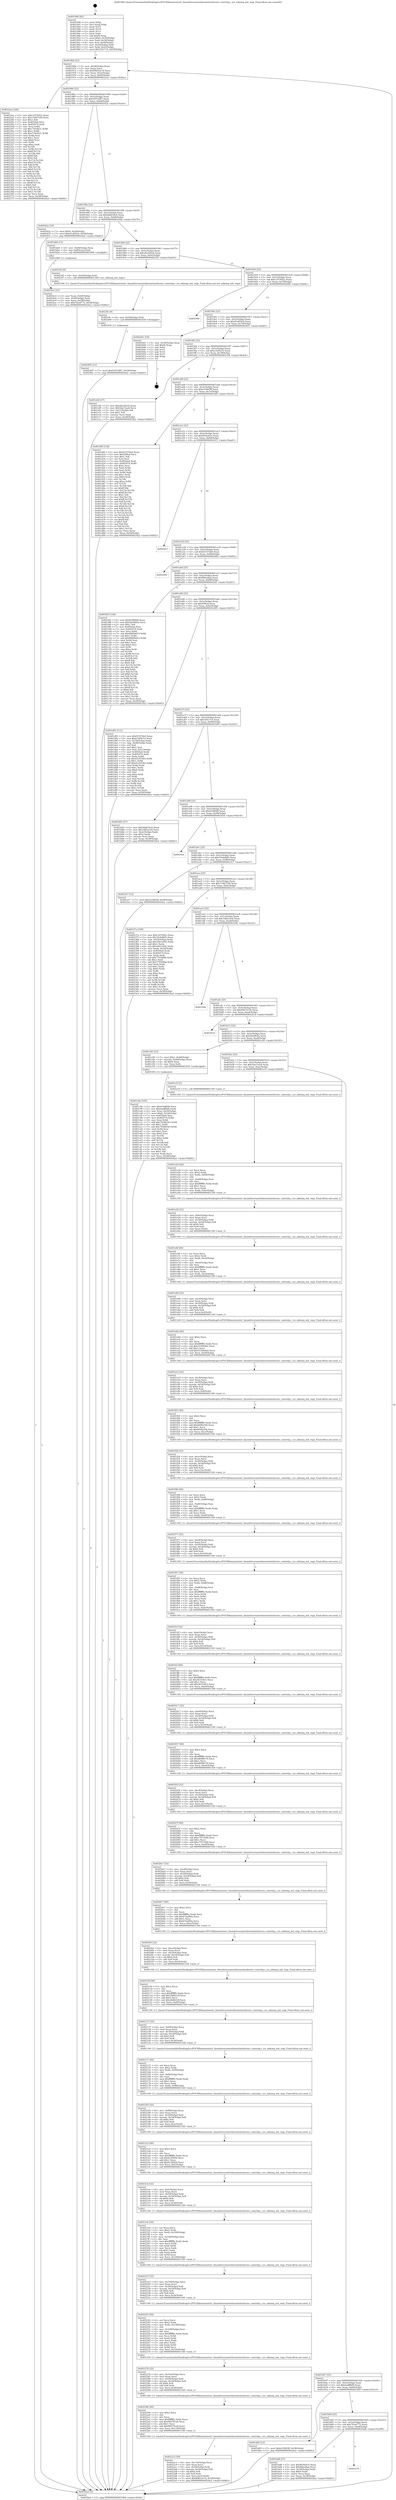 digraph "0x401940" {
  label = "0x401940 (/mnt/c/Users/mathe/Desktop/tcc/POCII/binaries/extr_linuxdriversnetethernetinteliceice_controlq.c_ice_adminq_init_regs_Final-ollvm.out::main(0))"
  labelloc = "t"
  node[shape=record]

  Entry [label="",width=0.3,height=0.3,shape=circle,fillcolor=black,style=filled]
  "0x40196d" [label="{
     0x40196d [23]\l
     | [instrs]\l
     &nbsp;&nbsp;0x40196d \<+3\>: mov -0x58(%rbp),%eax\l
     &nbsp;&nbsp;0x401970 \<+2\>: mov %eax,%ecx\l
     &nbsp;&nbsp;0x401972 \<+6\>: sub $0x80b52e7d,%ecx\l
     &nbsp;&nbsp;0x401978 \<+3\>: mov %eax,-0x5c(%rbp)\l
     &nbsp;&nbsp;0x40197b \<+3\>: mov %ecx,-0x60(%rbp)\l
     &nbsp;&nbsp;0x40197e \<+6\>: je 00000000004022ea \<main+0x9aa\>\l
  }"]
  "0x4022ea" [label="{
     0x4022ea [144]\l
     | [instrs]\l
     &nbsp;&nbsp;0x4022ea \<+5\>: mov $0xc247b92c,%eax\l
     &nbsp;&nbsp;0x4022ef \<+5\>: mov $0x118d7169,%ecx\l
     &nbsp;&nbsp;0x4022f4 \<+2\>: mov $0x1,%dl\l
     &nbsp;&nbsp;0x4022f6 \<+7\>: mov 0x4050a4,%esi\l
     &nbsp;&nbsp;0x4022fd \<+7\>: mov 0x405074,%edi\l
     &nbsp;&nbsp;0x402304 \<+3\>: mov %esi,%r8d\l
     &nbsp;&nbsp;0x402307 \<+7\>: sub $0x719cf421,%r8d\l
     &nbsp;&nbsp;0x40230e \<+4\>: sub $0x1,%r8d\l
     &nbsp;&nbsp;0x402312 \<+7\>: add $0x719cf421,%r8d\l
     &nbsp;&nbsp;0x402319 \<+4\>: imul %r8d,%esi\l
     &nbsp;&nbsp;0x40231d \<+3\>: and $0x1,%esi\l
     &nbsp;&nbsp;0x402320 \<+3\>: cmp $0x0,%esi\l
     &nbsp;&nbsp;0x402323 \<+4\>: sete %r9b\l
     &nbsp;&nbsp;0x402327 \<+3\>: cmp $0xa,%edi\l
     &nbsp;&nbsp;0x40232a \<+4\>: setl %r10b\l
     &nbsp;&nbsp;0x40232e \<+3\>: mov %r9b,%r11b\l
     &nbsp;&nbsp;0x402331 \<+4\>: xor $0xff,%r11b\l
     &nbsp;&nbsp;0x402335 \<+3\>: mov %r10b,%bl\l
     &nbsp;&nbsp;0x402338 \<+3\>: xor $0xff,%bl\l
     &nbsp;&nbsp;0x40233b \<+3\>: xor $0x0,%dl\l
     &nbsp;&nbsp;0x40233e \<+3\>: mov %r11b,%r14b\l
     &nbsp;&nbsp;0x402341 \<+4\>: and $0x0,%r14b\l
     &nbsp;&nbsp;0x402345 \<+3\>: and %dl,%r9b\l
     &nbsp;&nbsp;0x402348 \<+3\>: mov %bl,%r15b\l
     &nbsp;&nbsp;0x40234b \<+4\>: and $0x0,%r15b\l
     &nbsp;&nbsp;0x40234f \<+3\>: and %dl,%r10b\l
     &nbsp;&nbsp;0x402352 \<+3\>: or %r9b,%r14b\l
     &nbsp;&nbsp;0x402355 \<+3\>: or %r10b,%r15b\l
     &nbsp;&nbsp;0x402358 \<+3\>: xor %r15b,%r14b\l
     &nbsp;&nbsp;0x40235b \<+3\>: or %bl,%r11b\l
     &nbsp;&nbsp;0x40235e \<+4\>: xor $0xff,%r11b\l
     &nbsp;&nbsp;0x402362 \<+3\>: or $0x0,%dl\l
     &nbsp;&nbsp;0x402365 \<+3\>: and %dl,%r11b\l
     &nbsp;&nbsp;0x402368 \<+3\>: or %r11b,%r14b\l
     &nbsp;&nbsp;0x40236b \<+4\>: test $0x1,%r14b\l
     &nbsp;&nbsp;0x40236f \<+3\>: cmovne %ecx,%eax\l
     &nbsp;&nbsp;0x402372 \<+3\>: mov %eax,-0x58(%rbp)\l
     &nbsp;&nbsp;0x402375 \<+5\>: jmp 00000000004024a2 \<main+0xb62\>\l
  }"]
  "0x401984" [label="{
     0x401984 [22]\l
     | [instrs]\l
     &nbsp;&nbsp;0x401984 \<+5\>: jmp 0000000000401989 \<main+0x49\>\l
     &nbsp;&nbsp;0x401989 \<+3\>: mov -0x5c(%rbp),%eax\l
     &nbsp;&nbsp;0x40198c \<+5\>: sub $0x9187af87,%eax\l
     &nbsp;&nbsp;0x401991 \<+3\>: mov %eax,-0x64(%rbp)\l
     &nbsp;&nbsp;0x401994 \<+6\>: je 000000000040242e \<main+0xaee\>\l
  }"]
  Exit [label="",width=0.3,height=0.3,shape=circle,fillcolor=black,style=filled,peripheries=2]
  "0x40242e" [label="{
     0x40242e [19]\l
     | [instrs]\l
     &nbsp;&nbsp;0x40242e \<+7\>: movl $0x0,-0x30(%rbp)\l
     &nbsp;&nbsp;0x402435 \<+7\>: movl $0xd1a85fcb,-0x58(%rbp)\l
     &nbsp;&nbsp;0x40243c \<+5\>: jmp 00000000004024a2 \<main+0xb62\>\l
  }"]
  "0x40199a" [label="{
     0x40199a [22]\l
     | [instrs]\l
     &nbsp;&nbsp;0x40199a \<+5\>: jmp 000000000040199f \<main+0x5f\>\l
     &nbsp;&nbsp;0x40199f \<+3\>: mov -0x5c(%rbp),%eax\l
     &nbsp;&nbsp;0x4019a2 \<+5\>: sub $0x9dd034c6,%eax\l
     &nbsp;&nbsp;0x4019a7 \<+3\>: mov %eax,-0x68(%rbp)\l
     &nbsp;&nbsp;0x4019aa \<+6\>: je 0000000000401bb6 \<main+0x276\>\l
  }"]
  "0x402405" [label="{
     0x402405 [12]\l
     | [instrs]\l
     &nbsp;&nbsp;0x402405 \<+7\>: movl $0x9187af87,-0x58(%rbp)\l
     &nbsp;&nbsp;0x40240c \<+5\>: jmp 00000000004024a2 \<main+0xb62\>\l
  }"]
  "0x401bb6" [label="{
     0x401bb6 [13]\l
     | [instrs]\l
     &nbsp;&nbsp;0x401bb6 \<+4\>: mov -0x40(%rbp),%rax\l
     &nbsp;&nbsp;0x401bba \<+4\>: mov 0x8(%rax),%rdi\l
     &nbsp;&nbsp;0x401bbe \<+5\>: call 0000000000401060 \<atoi@plt\>\l
     | [calls]\l
     &nbsp;&nbsp;0x401060 \{1\} (unknown)\l
  }"]
  "0x4019b0" [label="{
     0x4019b0 [22]\l
     | [instrs]\l
     &nbsp;&nbsp;0x4019b0 \<+5\>: jmp 00000000004019b5 \<main+0x75\>\l
     &nbsp;&nbsp;0x4019b5 \<+3\>: mov -0x5c(%rbp),%eax\l
     &nbsp;&nbsp;0x4019b8 \<+5\>: sub $0xa8a3d5eb,%eax\l
     &nbsp;&nbsp;0x4019bd \<+3\>: mov %eax,-0x6c(%rbp)\l
     &nbsp;&nbsp;0x4019c0 \<+6\>: je 00000000004023f3 \<main+0xab3\>\l
  }"]
  "0x4023fc" [label="{
     0x4023fc [9]\l
     | [instrs]\l
     &nbsp;&nbsp;0x4023fc \<+4\>: mov -0x50(%rbp),%rdi\l
     &nbsp;&nbsp;0x402400 \<+5\>: call 0000000000401030 \<free@plt\>\l
     | [calls]\l
     &nbsp;&nbsp;0x401030 \{1\} (unknown)\l
  }"]
  "0x4023f3" [label="{
     0x4023f3 [9]\l
     | [instrs]\l
     &nbsp;&nbsp;0x4023f3 \<+4\>: mov -0x50(%rbp),%rdi\l
     &nbsp;&nbsp;0x4023f7 \<+5\>: call 0000000000401560 \<ice_adminq_init_regs\>\l
     | [calls]\l
     &nbsp;&nbsp;0x401560 \{1\} (/mnt/c/Users/mathe/Desktop/tcc/POCII/binaries/extr_linuxdriversnetethernetinteliceice_controlq.c_ice_adminq_init_regs_Final-ollvm.out::ice_adminq_init_regs)\l
  }"]
  "0x4019c6" [label="{
     0x4019c6 [22]\l
     | [instrs]\l
     &nbsp;&nbsp;0x4019c6 \<+5\>: jmp 00000000004019cb \<main+0x8b\>\l
     &nbsp;&nbsp;0x4019cb \<+3\>: mov -0x5c(%rbp),%eax\l
     &nbsp;&nbsp;0x4019ce \<+5\>: sub $0xc247b92c,%eax\l
     &nbsp;&nbsp;0x4019d3 \<+3\>: mov %eax,-0x70(%rbp)\l
     &nbsp;&nbsp;0x4019d6 \<+6\>: je 000000000040248e \<main+0xb4e\>\l
  }"]
  "0x4022c3" [label="{
     0x4022c3 [39]\l
     | [instrs]\l
     &nbsp;&nbsp;0x4022c3 \<+6\>: mov -0x110(%rbp),%ecx\l
     &nbsp;&nbsp;0x4022c9 \<+3\>: imul %eax,%ecx\l
     &nbsp;&nbsp;0x4022cc \<+4\>: mov -0x50(%rbp),%rdi\l
     &nbsp;&nbsp;0x4022d0 \<+4\>: movslq -0x54(%rbp),%r8\l
     &nbsp;&nbsp;0x4022d4 \<+4\>: shl $0x6,%r8\l
     &nbsp;&nbsp;0x4022d8 \<+3\>: add %r8,%rdi\l
     &nbsp;&nbsp;0x4022db \<+3\>: mov %ecx,0x3c(%rdi)\l
     &nbsp;&nbsp;0x4022de \<+7\>: movl $0x80b52e7d,-0x58(%rbp)\l
     &nbsp;&nbsp;0x4022e5 \<+5\>: jmp 00000000004024a2 \<main+0xb62\>\l
  }"]
  "0x40248e" [label="{
     0x40248e\l
  }", style=dashed]
  "0x4019dc" [label="{
     0x4019dc [22]\l
     | [instrs]\l
     &nbsp;&nbsp;0x4019dc \<+5\>: jmp 00000000004019e1 \<main+0xa1\>\l
     &nbsp;&nbsp;0x4019e1 \<+3\>: mov -0x5c(%rbp),%eax\l
     &nbsp;&nbsp;0x4019e4 \<+5\>: sub $0xd1a85fcb,%eax\l
     &nbsp;&nbsp;0x4019e9 \<+3\>: mov %eax,-0x74(%rbp)\l
     &nbsp;&nbsp;0x4019ec \<+6\>: je 0000000000402441 \<main+0xb01\>\l
  }"]
  "0x40229b" [label="{
     0x40229b [40]\l
     | [instrs]\l
     &nbsp;&nbsp;0x40229b \<+5\>: mov $0x2,%ecx\l
     &nbsp;&nbsp;0x4022a0 \<+1\>: cltd\l
     &nbsp;&nbsp;0x4022a1 \<+2\>: idiv %ecx\l
     &nbsp;&nbsp;0x4022a3 \<+6\>: imul $0xfffffffe,%edx,%ecx\l
     &nbsp;&nbsp;0x4022a9 \<+6\>: sub $0x984781ab,%ecx\l
     &nbsp;&nbsp;0x4022af \<+3\>: add $0x1,%ecx\l
     &nbsp;&nbsp;0x4022b2 \<+6\>: add $0x984781ab,%ecx\l
     &nbsp;&nbsp;0x4022b8 \<+6\>: mov %ecx,-0x110(%rbp)\l
     &nbsp;&nbsp;0x4022be \<+5\>: call 0000000000401160 \<next_i\>\l
     | [calls]\l
     &nbsp;&nbsp;0x401160 \{1\} (/mnt/c/Users/mathe/Desktop/tcc/POCII/binaries/extr_linuxdriversnetethernetinteliceice_controlq.c_ice_adminq_init_regs_Final-ollvm.out::next_i)\l
  }"]
  "0x402441" [label="{
     0x402441 [19]\l
     | [instrs]\l
     &nbsp;&nbsp;0x402441 \<+3\>: mov -0x30(%rbp),%eax\l
     &nbsp;&nbsp;0x402444 \<+7\>: add $0xf0,%rsp\l
     &nbsp;&nbsp;0x40244b \<+1\>: pop %rbx\l
     &nbsp;&nbsp;0x40244c \<+2\>: pop %r12\l
     &nbsp;&nbsp;0x40244e \<+2\>: pop %r14\l
     &nbsp;&nbsp;0x402450 \<+2\>: pop %r15\l
     &nbsp;&nbsp;0x402452 \<+1\>: pop %rbp\l
     &nbsp;&nbsp;0x402453 \<+1\>: ret\l
  }"]
  "0x4019f2" [label="{
     0x4019f2 [22]\l
     | [instrs]\l
     &nbsp;&nbsp;0x4019f2 \<+5\>: jmp 00000000004019f7 \<main+0xb7\>\l
     &nbsp;&nbsp;0x4019f7 \<+3\>: mov -0x5c(%rbp),%eax\l
     &nbsp;&nbsp;0x4019fa \<+5\>: sub $0xe1bf9c53,%eax\l
     &nbsp;&nbsp;0x4019ff \<+3\>: mov %eax,-0x78(%rbp)\l
     &nbsp;&nbsp;0x401a02 \<+6\>: je 0000000000401e04 \<main+0x4c4\>\l
  }"]
  "0x40227b" [label="{
     0x40227b [32]\l
     | [instrs]\l
     &nbsp;&nbsp;0x40227b \<+6\>: mov -0x10c(%rbp),%ecx\l
     &nbsp;&nbsp;0x402281 \<+3\>: imul %eax,%ecx\l
     &nbsp;&nbsp;0x402284 \<+4\>: mov -0x50(%rbp),%rdi\l
     &nbsp;&nbsp;0x402288 \<+4\>: movslq -0x54(%rbp),%r8\l
     &nbsp;&nbsp;0x40228c \<+4\>: shl $0x6,%r8\l
     &nbsp;&nbsp;0x402290 \<+3\>: add %r8,%rdi\l
     &nbsp;&nbsp;0x402293 \<+3\>: mov %ecx,0x38(%rdi)\l
     &nbsp;&nbsp;0x402296 \<+5\>: call 0000000000401160 \<next_i\>\l
     | [calls]\l
     &nbsp;&nbsp;0x401160 \{1\} (/mnt/c/Users/mathe/Desktop/tcc/POCII/binaries/extr_linuxdriversnetethernetinteliceice_controlq.c_ice_adminq_init_regs_Final-ollvm.out::next_i)\l
  }"]
  "0x401e04" [label="{
     0x401e04 [27]\l
     | [instrs]\l
     &nbsp;&nbsp;0x401e04 \<+5\>: mov $0xa8a3d5eb,%eax\l
     &nbsp;&nbsp;0x401e09 \<+5\>: mov $0x5da15aa4,%ecx\l
     &nbsp;&nbsp;0x401e0e \<+3\>: mov -0x21(%rbp),%dl\l
     &nbsp;&nbsp;0x401e11 \<+3\>: test $0x1,%dl\l
     &nbsp;&nbsp;0x401e14 \<+3\>: cmovne %ecx,%eax\l
     &nbsp;&nbsp;0x401e17 \<+3\>: mov %eax,-0x58(%rbp)\l
     &nbsp;&nbsp;0x401e1a \<+5\>: jmp 00000000004024a2 \<main+0xb62\>\l
  }"]
  "0x401a08" [label="{
     0x401a08 [22]\l
     | [instrs]\l
     &nbsp;&nbsp;0x401a08 \<+5\>: jmp 0000000000401a0d \<main+0xcd\>\l
     &nbsp;&nbsp;0x401a0d \<+3\>: mov -0x5c(%rbp),%eax\l
     &nbsp;&nbsp;0x401a10 \<+5\>: sub $0xe55803ff,%eax\l
     &nbsp;&nbsp;0x401a15 \<+3\>: mov %eax,-0x7c(%rbp)\l
     &nbsp;&nbsp;0x401a18 \<+6\>: je 0000000000401d0f \<main+0x3cf\>\l
  }"]
  "0x402243" [label="{
     0x402243 [56]\l
     | [instrs]\l
     &nbsp;&nbsp;0x402243 \<+2\>: xor %ecx,%ecx\l
     &nbsp;&nbsp;0x402245 \<+5\>: mov $0x2,%edx\l
     &nbsp;&nbsp;0x40224a \<+6\>: mov %edx,-0x108(%rbp)\l
     &nbsp;&nbsp;0x402250 \<+1\>: cltd\l
     &nbsp;&nbsp;0x402251 \<+6\>: mov -0x108(%rbp),%esi\l
     &nbsp;&nbsp;0x402257 \<+2\>: idiv %esi\l
     &nbsp;&nbsp;0x402259 \<+6\>: imul $0xfffffffe,%edx,%edx\l
     &nbsp;&nbsp;0x40225f \<+3\>: mov %ecx,%r9d\l
     &nbsp;&nbsp;0x402262 \<+3\>: sub %edx,%r9d\l
     &nbsp;&nbsp;0x402265 \<+2\>: mov %ecx,%edx\l
     &nbsp;&nbsp;0x402267 \<+3\>: sub $0x1,%edx\l
     &nbsp;&nbsp;0x40226a \<+3\>: add %edx,%r9d\l
     &nbsp;&nbsp;0x40226d \<+3\>: sub %r9d,%ecx\l
     &nbsp;&nbsp;0x402270 \<+6\>: mov %ecx,-0x10c(%rbp)\l
     &nbsp;&nbsp;0x402276 \<+5\>: call 0000000000401160 \<next_i\>\l
     | [calls]\l
     &nbsp;&nbsp;0x401160 \{1\} (/mnt/c/Users/mathe/Desktop/tcc/POCII/binaries/extr_linuxdriversnetethernetinteliceice_controlq.c_ice_adminq_init_regs_Final-ollvm.out::next_i)\l
  }"]
  "0x401d0f" [label="{
     0x401d0f [134]\l
     | [instrs]\l
     &nbsp;&nbsp;0x401d0f \<+5\>: mov $0xf2337de0,%eax\l
     &nbsp;&nbsp;0x401d14 \<+5\>: mov $0xf30fcd,%ecx\l
     &nbsp;&nbsp;0x401d19 \<+2\>: mov $0x1,%dl\l
     &nbsp;&nbsp;0x401d1b \<+2\>: xor %esi,%esi\l
     &nbsp;&nbsp;0x401d1d \<+7\>: mov 0x4050a4,%edi\l
     &nbsp;&nbsp;0x401d24 \<+8\>: mov 0x405074,%r8d\l
     &nbsp;&nbsp;0x401d2c \<+3\>: sub $0x1,%esi\l
     &nbsp;&nbsp;0x401d2f \<+3\>: mov %edi,%r9d\l
     &nbsp;&nbsp;0x401d32 \<+3\>: add %esi,%r9d\l
     &nbsp;&nbsp;0x401d35 \<+4\>: imul %r9d,%edi\l
     &nbsp;&nbsp;0x401d39 \<+3\>: and $0x1,%edi\l
     &nbsp;&nbsp;0x401d3c \<+3\>: cmp $0x0,%edi\l
     &nbsp;&nbsp;0x401d3f \<+4\>: sete %r10b\l
     &nbsp;&nbsp;0x401d43 \<+4\>: cmp $0xa,%r8d\l
     &nbsp;&nbsp;0x401d47 \<+4\>: setl %r11b\l
     &nbsp;&nbsp;0x401d4b \<+3\>: mov %r10b,%bl\l
     &nbsp;&nbsp;0x401d4e \<+3\>: xor $0xff,%bl\l
     &nbsp;&nbsp;0x401d51 \<+3\>: mov %r11b,%r14b\l
     &nbsp;&nbsp;0x401d54 \<+4\>: xor $0xff,%r14b\l
     &nbsp;&nbsp;0x401d58 \<+3\>: xor $0x1,%dl\l
     &nbsp;&nbsp;0x401d5b \<+3\>: mov %bl,%r15b\l
     &nbsp;&nbsp;0x401d5e \<+4\>: and $0xff,%r15b\l
     &nbsp;&nbsp;0x401d62 \<+3\>: and %dl,%r10b\l
     &nbsp;&nbsp;0x401d65 \<+3\>: mov %r14b,%r12b\l
     &nbsp;&nbsp;0x401d68 \<+4\>: and $0xff,%r12b\l
     &nbsp;&nbsp;0x401d6c \<+3\>: and %dl,%r11b\l
     &nbsp;&nbsp;0x401d6f \<+3\>: or %r10b,%r15b\l
     &nbsp;&nbsp;0x401d72 \<+3\>: or %r11b,%r12b\l
     &nbsp;&nbsp;0x401d75 \<+3\>: xor %r12b,%r15b\l
     &nbsp;&nbsp;0x401d78 \<+3\>: or %r14b,%bl\l
     &nbsp;&nbsp;0x401d7b \<+3\>: xor $0xff,%bl\l
     &nbsp;&nbsp;0x401d7e \<+3\>: or $0x1,%dl\l
     &nbsp;&nbsp;0x401d81 \<+2\>: and %dl,%bl\l
     &nbsp;&nbsp;0x401d83 \<+3\>: or %bl,%r15b\l
     &nbsp;&nbsp;0x401d86 \<+4\>: test $0x1,%r15b\l
     &nbsp;&nbsp;0x401d8a \<+3\>: cmovne %ecx,%eax\l
     &nbsp;&nbsp;0x401d8d \<+3\>: mov %eax,-0x58(%rbp)\l
     &nbsp;&nbsp;0x401d90 \<+5\>: jmp 00000000004024a2 \<main+0xb62\>\l
  }"]
  "0x401a1e" [label="{
     0x401a1e [22]\l
     | [instrs]\l
     &nbsp;&nbsp;0x401a1e \<+5\>: jmp 0000000000401a23 \<main+0xe3\>\l
     &nbsp;&nbsp;0x401a23 \<+3\>: mov -0x5c(%rbp),%eax\l
     &nbsp;&nbsp;0x401a26 \<+5\>: sub $0xf034a63c,%eax\l
     &nbsp;&nbsp;0x401a2b \<+3\>: mov %eax,-0x80(%rbp)\l
     &nbsp;&nbsp;0x401a2e \<+6\>: je 0000000000402411 \<main+0xad1\>\l
  }"]
  "0x402223" [label="{
     0x402223 [32]\l
     | [instrs]\l
     &nbsp;&nbsp;0x402223 \<+6\>: mov -0x104(%rbp),%ecx\l
     &nbsp;&nbsp;0x402229 \<+3\>: imul %eax,%ecx\l
     &nbsp;&nbsp;0x40222c \<+4\>: mov -0x50(%rbp),%rdi\l
     &nbsp;&nbsp;0x402230 \<+4\>: movslq -0x54(%rbp),%r8\l
     &nbsp;&nbsp;0x402234 \<+4\>: shl $0x6,%r8\l
     &nbsp;&nbsp;0x402238 \<+3\>: add %r8,%rdi\l
     &nbsp;&nbsp;0x40223b \<+3\>: mov %ecx,0x34(%rdi)\l
     &nbsp;&nbsp;0x40223e \<+5\>: call 0000000000401160 \<next_i\>\l
     | [calls]\l
     &nbsp;&nbsp;0x401160 \{1\} (/mnt/c/Users/mathe/Desktop/tcc/POCII/binaries/extr_linuxdriversnetethernetinteliceice_controlq.c_ice_adminq_init_regs_Final-ollvm.out::next_i)\l
  }"]
  "0x402411" [label="{
     0x402411\l
  }", style=dashed]
  "0x401a34" [label="{
     0x401a34 [25]\l
     | [instrs]\l
     &nbsp;&nbsp;0x401a34 \<+5\>: jmp 0000000000401a39 \<main+0xf9\>\l
     &nbsp;&nbsp;0x401a39 \<+3\>: mov -0x5c(%rbp),%eax\l
     &nbsp;&nbsp;0x401a3c \<+5\>: sub $0xf2337de0,%eax\l
     &nbsp;&nbsp;0x401a41 \<+6\>: mov %eax,-0x84(%rbp)\l
     &nbsp;&nbsp;0x401a47 \<+6\>: je 0000000000402482 \<main+0xb42\>\l
  }"]
  "0x4021eb" [label="{
     0x4021eb [56]\l
     | [instrs]\l
     &nbsp;&nbsp;0x4021eb \<+2\>: xor %ecx,%ecx\l
     &nbsp;&nbsp;0x4021ed \<+5\>: mov $0x2,%edx\l
     &nbsp;&nbsp;0x4021f2 \<+6\>: mov %edx,-0x100(%rbp)\l
     &nbsp;&nbsp;0x4021f8 \<+1\>: cltd\l
     &nbsp;&nbsp;0x4021f9 \<+6\>: mov -0x100(%rbp),%esi\l
     &nbsp;&nbsp;0x4021ff \<+2\>: idiv %esi\l
     &nbsp;&nbsp;0x402201 \<+6\>: imul $0xfffffffe,%edx,%edx\l
     &nbsp;&nbsp;0x402207 \<+3\>: mov %ecx,%r9d\l
     &nbsp;&nbsp;0x40220a \<+3\>: sub %edx,%r9d\l
     &nbsp;&nbsp;0x40220d \<+2\>: mov %ecx,%edx\l
     &nbsp;&nbsp;0x40220f \<+3\>: sub $0x1,%edx\l
     &nbsp;&nbsp;0x402212 \<+3\>: add %edx,%r9d\l
     &nbsp;&nbsp;0x402215 \<+3\>: sub %r9d,%ecx\l
     &nbsp;&nbsp;0x402218 \<+6\>: mov %ecx,-0x104(%rbp)\l
     &nbsp;&nbsp;0x40221e \<+5\>: call 0000000000401160 \<next_i\>\l
     | [calls]\l
     &nbsp;&nbsp;0x401160 \{1\} (/mnt/c/Users/mathe/Desktop/tcc/POCII/binaries/extr_linuxdriversnetethernetinteliceice_controlq.c_ice_adminq_init_regs_Final-ollvm.out::next_i)\l
  }"]
  "0x402482" [label="{
     0x402482\l
  }", style=dashed]
  "0x401a4d" [label="{
     0x401a4d [25]\l
     | [instrs]\l
     &nbsp;&nbsp;0x401a4d \<+5\>: jmp 0000000000401a52 \<main+0x112\>\l
     &nbsp;&nbsp;0x401a52 \<+3\>: mov -0x5c(%rbp),%eax\l
     &nbsp;&nbsp;0x401a55 \<+5\>: sub $0xf8dca8aa,%eax\l
     &nbsp;&nbsp;0x401a5a \<+6\>: mov %eax,-0x88(%rbp)\l
     &nbsp;&nbsp;0x401a60 \<+6\>: je 0000000000401bf3 \<main+0x2b3\>\l
  }"]
  "0x4021cb" [label="{
     0x4021cb [32]\l
     | [instrs]\l
     &nbsp;&nbsp;0x4021cb \<+6\>: mov -0xfc(%rbp),%ecx\l
     &nbsp;&nbsp;0x4021d1 \<+3\>: imul %eax,%ecx\l
     &nbsp;&nbsp;0x4021d4 \<+4\>: mov -0x50(%rbp),%rdi\l
     &nbsp;&nbsp;0x4021d8 \<+4\>: movslq -0x54(%rbp),%r8\l
     &nbsp;&nbsp;0x4021dc \<+4\>: shl $0x6,%r8\l
     &nbsp;&nbsp;0x4021e0 \<+3\>: add %r8,%rdi\l
     &nbsp;&nbsp;0x4021e3 \<+3\>: mov %ecx,0x30(%rdi)\l
     &nbsp;&nbsp;0x4021e6 \<+5\>: call 0000000000401160 \<next_i\>\l
     | [calls]\l
     &nbsp;&nbsp;0x401160 \{1\} (/mnt/c/Users/mathe/Desktop/tcc/POCII/binaries/extr_linuxdriversnetethernetinteliceice_controlq.c_ice_adminq_init_regs_Final-ollvm.out::next_i)\l
  }"]
  "0x401bf3" [label="{
     0x401bf3 [144]\l
     | [instrs]\l
     &nbsp;&nbsp;0x401bf3 \<+5\>: mov $0x61689d0,%eax\l
     &nbsp;&nbsp;0x401bf8 \<+5\>: mov $0x5be682fa,%ecx\l
     &nbsp;&nbsp;0x401bfd \<+2\>: mov $0x1,%dl\l
     &nbsp;&nbsp;0x401bff \<+7\>: mov 0x4050a4,%esi\l
     &nbsp;&nbsp;0x401c06 \<+7\>: mov 0x405074,%edi\l
     &nbsp;&nbsp;0x401c0d \<+3\>: mov %esi,%r8d\l
     &nbsp;&nbsp;0x401c10 \<+7\>: sub $0x6800b653,%r8d\l
     &nbsp;&nbsp;0x401c17 \<+4\>: sub $0x1,%r8d\l
     &nbsp;&nbsp;0x401c1b \<+7\>: add $0x6800b653,%r8d\l
     &nbsp;&nbsp;0x401c22 \<+4\>: imul %r8d,%esi\l
     &nbsp;&nbsp;0x401c26 \<+3\>: and $0x1,%esi\l
     &nbsp;&nbsp;0x401c29 \<+3\>: cmp $0x0,%esi\l
     &nbsp;&nbsp;0x401c2c \<+4\>: sete %r9b\l
     &nbsp;&nbsp;0x401c30 \<+3\>: cmp $0xa,%edi\l
     &nbsp;&nbsp;0x401c33 \<+4\>: setl %r10b\l
     &nbsp;&nbsp;0x401c37 \<+3\>: mov %r9b,%r11b\l
     &nbsp;&nbsp;0x401c3a \<+4\>: xor $0xff,%r11b\l
     &nbsp;&nbsp;0x401c3e \<+3\>: mov %r10b,%bl\l
     &nbsp;&nbsp;0x401c41 \<+3\>: xor $0xff,%bl\l
     &nbsp;&nbsp;0x401c44 \<+3\>: xor $0x0,%dl\l
     &nbsp;&nbsp;0x401c47 \<+3\>: mov %r11b,%r14b\l
     &nbsp;&nbsp;0x401c4a \<+4\>: and $0x0,%r14b\l
     &nbsp;&nbsp;0x401c4e \<+3\>: and %dl,%r9b\l
     &nbsp;&nbsp;0x401c51 \<+3\>: mov %bl,%r15b\l
     &nbsp;&nbsp;0x401c54 \<+4\>: and $0x0,%r15b\l
     &nbsp;&nbsp;0x401c58 \<+3\>: and %dl,%r10b\l
     &nbsp;&nbsp;0x401c5b \<+3\>: or %r9b,%r14b\l
     &nbsp;&nbsp;0x401c5e \<+3\>: or %r10b,%r15b\l
     &nbsp;&nbsp;0x401c61 \<+3\>: xor %r15b,%r14b\l
     &nbsp;&nbsp;0x401c64 \<+3\>: or %bl,%r11b\l
     &nbsp;&nbsp;0x401c67 \<+4\>: xor $0xff,%r11b\l
     &nbsp;&nbsp;0x401c6b \<+3\>: or $0x0,%dl\l
     &nbsp;&nbsp;0x401c6e \<+3\>: and %dl,%r11b\l
     &nbsp;&nbsp;0x401c71 \<+3\>: or %r11b,%r14b\l
     &nbsp;&nbsp;0x401c74 \<+4\>: test $0x1,%r14b\l
     &nbsp;&nbsp;0x401c78 \<+3\>: cmovne %ecx,%eax\l
     &nbsp;&nbsp;0x401c7b \<+3\>: mov %eax,-0x58(%rbp)\l
     &nbsp;&nbsp;0x401c7e \<+5\>: jmp 00000000004024a2 \<main+0xb62\>\l
  }"]
  "0x401a66" [label="{
     0x401a66 [25]\l
     | [instrs]\l
     &nbsp;&nbsp;0x401a66 \<+5\>: jmp 0000000000401a6b \<main+0x12b\>\l
     &nbsp;&nbsp;0x401a6b \<+3\>: mov -0x5c(%rbp),%eax\l
     &nbsp;&nbsp;0x401a6e \<+5\>: sub $0xf30fcd,%eax\l
     &nbsp;&nbsp;0x401a73 \<+6\>: mov %eax,-0x8c(%rbp)\l
     &nbsp;&nbsp;0x401a79 \<+6\>: je 0000000000401d95 \<main+0x455\>\l
  }"]
  "0x4021a3" [label="{
     0x4021a3 [40]\l
     | [instrs]\l
     &nbsp;&nbsp;0x4021a3 \<+5\>: mov $0x2,%ecx\l
     &nbsp;&nbsp;0x4021a8 \<+1\>: cltd\l
     &nbsp;&nbsp;0x4021a9 \<+2\>: idiv %ecx\l
     &nbsp;&nbsp;0x4021ab \<+6\>: imul $0xfffffffe,%edx,%ecx\l
     &nbsp;&nbsp;0x4021b1 \<+6\>: sub $0x6c3f4f2b,%ecx\l
     &nbsp;&nbsp;0x4021b7 \<+3\>: add $0x1,%ecx\l
     &nbsp;&nbsp;0x4021ba \<+6\>: add $0x6c3f4f2b,%ecx\l
     &nbsp;&nbsp;0x4021c0 \<+6\>: mov %ecx,-0xfc(%rbp)\l
     &nbsp;&nbsp;0x4021c6 \<+5\>: call 0000000000401160 \<next_i\>\l
     | [calls]\l
     &nbsp;&nbsp;0x401160 \{1\} (/mnt/c/Users/mathe/Desktop/tcc/POCII/binaries/extr_linuxdriversnetethernetinteliceice_controlq.c_ice_adminq_init_regs_Final-ollvm.out::next_i)\l
  }"]
  "0x401d95" [label="{
     0x401d95 [111]\l
     | [instrs]\l
     &nbsp;&nbsp;0x401d95 \<+5\>: mov $0xf2337de0,%eax\l
     &nbsp;&nbsp;0x401d9a \<+5\>: mov $0xe1bf9c53,%ecx\l
     &nbsp;&nbsp;0x401d9f \<+3\>: mov -0x54(%rbp),%edx\l
     &nbsp;&nbsp;0x401da2 \<+3\>: cmp -0x48(%rbp),%edx\l
     &nbsp;&nbsp;0x401da5 \<+4\>: setl %sil\l
     &nbsp;&nbsp;0x401da9 \<+4\>: and $0x1,%sil\l
     &nbsp;&nbsp;0x401dad \<+4\>: mov %sil,-0x21(%rbp)\l
     &nbsp;&nbsp;0x401db1 \<+7\>: mov 0x4050a4,%edx\l
     &nbsp;&nbsp;0x401db8 \<+7\>: mov 0x405074,%edi\l
     &nbsp;&nbsp;0x401dbf \<+3\>: mov %edx,%r8d\l
     &nbsp;&nbsp;0x401dc2 \<+7\>: sub $0x43c05583,%r8d\l
     &nbsp;&nbsp;0x401dc9 \<+4\>: sub $0x1,%r8d\l
     &nbsp;&nbsp;0x401dcd \<+7\>: add $0x43c05583,%r8d\l
     &nbsp;&nbsp;0x401dd4 \<+4\>: imul %r8d,%edx\l
     &nbsp;&nbsp;0x401dd8 \<+3\>: and $0x1,%edx\l
     &nbsp;&nbsp;0x401ddb \<+3\>: cmp $0x0,%edx\l
     &nbsp;&nbsp;0x401dde \<+4\>: sete %sil\l
     &nbsp;&nbsp;0x401de2 \<+3\>: cmp $0xa,%edi\l
     &nbsp;&nbsp;0x401de5 \<+4\>: setl %r9b\l
     &nbsp;&nbsp;0x401de9 \<+3\>: mov %sil,%r10b\l
     &nbsp;&nbsp;0x401dec \<+3\>: and %r9b,%r10b\l
     &nbsp;&nbsp;0x401def \<+3\>: xor %r9b,%sil\l
     &nbsp;&nbsp;0x401df2 \<+3\>: or %sil,%r10b\l
     &nbsp;&nbsp;0x401df5 \<+4\>: test $0x1,%r10b\l
     &nbsp;&nbsp;0x401df9 \<+3\>: cmovne %ecx,%eax\l
     &nbsp;&nbsp;0x401dfc \<+3\>: mov %eax,-0x58(%rbp)\l
     &nbsp;&nbsp;0x401dff \<+5\>: jmp 00000000004024a2 \<main+0xb62\>\l
  }"]
  "0x401a7f" [label="{
     0x401a7f [25]\l
     | [instrs]\l
     &nbsp;&nbsp;0x401a7f \<+5\>: jmp 0000000000401a84 \<main+0x144\>\l
     &nbsp;&nbsp;0x401a84 \<+3\>: mov -0x5c(%rbp),%eax\l
     &nbsp;&nbsp;0x401a87 \<+5\>: sub $0x105c7c5,%eax\l
     &nbsp;&nbsp;0x401a8c \<+6\>: mov %eax,-0x90(%rbp)\l
     &nbsp;&nbsp;0x401a92 \<+6\>: je 0000000000401b83 \<main+0x243\>\l
  }"]
  "0x402183" [label="{
     0x402183 [32]\l
     | [instrs]\l
     &nbsp;&nbsp;0x402183 \<+6\>: mov -0xf8(%rbp),%ecx\l
     &nbsp;&nbsp;0x402189 \<+3\>: imul %eax,%ecx\l
     &nbsp;&nbsp;0x40218c \<+4\>: mov -0x50(%rbp),%rdi\l
     &nbsp;&nbsp;0x402190 \<+4\>: movslq -0x54(%rbp),%r8\l
     &nbsp;&nbsp;0x402194 \<+4\>: shl $0x6,%r8\l
     &nbsp;&nbsp;0x402198 \<+3\>: add %r8,%rdi\l
     &nbsp;&nbsp;0x40219b \<+3\>: mov %ecx,0x2c(%rdi)\l
     &nbsp;&nbsp;0x40219e \<+5\>: call 0000000000401160 \<next_i\>\l
     | [calls]\l
     &nbsp;&nbsp;0x401160 \{1\} (/mnt/c/Users/mathe/Desktop/tcc/POCII/binaries/extr_linuxdriversnetethernetinteliceice_controlq.c_ice_adminq_init_regs_Final-ollvm.out::next_i)\l
  }"]
  "0x401b83" [label="{
     0x401b83 [27]\l
     | [instrs]\l
     &nbsp;&nbsp;0x401b83 \<+5\>: mov $0x9dd034c6,%eax\l
     &nbsp;&nbsp;0x401b88 \<+5\>: mov $0x1d83ce54,%ecx\l
     &nbsp;&nbsp;0x401b8d \<+3\>: mov -0x2c(%rbp),%edx\l
     &nbsp;&nbsp;0x401b90 \<+3\>: cmp $0x2,%edx\l
     &nbsp;&nbsp;0x401b93 \<+3\>: cmovne %ecx,%eax\l
     &nbsp;&nbsp;0x401b96 \<+3\>: mov %eax,-0x58(%rbp)\l
     &nbsp;&nbsp;0x401b99 \<+5\>: jmp 00000000004024a2 \<main+0xb62\>\l
  }"]
  "0x401a98" [label="{
     0x401a98 [25]\l
     | [instrs]\l
     &nbsp;&nbsp;0x401a98 \<+5\>: jmp 0000000000401a9d \<main+0x15d\>\l
     &nbsp;&nbsp;0x401a9d \<+3\>: mov -0x5c(%rbp),%eax\l
     &nbsp;&nbsp;0x401aa0 \<+5\>: sub $0x61689d0,%eax\l
     &nbsp;&nbsp;0x401aa5 \<+6\>: mov %eax,-0x94(%rbp)\l
     &nbsp;&nbsp;0x401aab \<+6\>: je 0000000000402454 \<main+0xb14\>\l
  }"]
  "0x4024a2" [label="{
     0x4024a2 [5]\l
     | [instrs]\l
     &nbsp;&nbsp;0x4024a2 \<+5\>: jmp 000000000040196d \<main+0x2d\>\l
  }"]
  "0x401940" [label="{
     0x401940 [45]\l
     | [instrs]\l
     &nbsp;&nbsp;0x401940 \<+1\>: push %rbp\l
     &nbsp;&nbsp;0x401941 \<+3\>: mov %rsp,%rbp\l
     &nbsp;&nbsp;0x401944 \<+2\>: push %r15\l
     &nbsp;&nbsp;0x401946 \<+2\>: push %r14\l
     &nbsp;&nbsp;0x401948 \<+2\>: push %r12\l
     &nbsp;&nbsp;0x40194a \<+1\>: push %rbx\l
     &nbsp;&nbsp;0x40194b \<+7\>: sub $0xf0,%rsp\l
     &nbsp;&nbsp;0x401952 \<+7\>: movl $0x0,-0x30(%rbp)\l
     &nbsp;&nbsp;0x401959 \<+3\>: mov %edi,-0x34(%rbp)\l
     &nbsp;&nbsp;0x40195c \<+4\>: mov %rsi,-0x40(%rbp)\l
     &nbsp;&nbsp;0x401960 \<+3\>: mov -0x34(%rbp),%edi\l
     &nbsp;&nbsp;0x401963 \<+3\>: mov %edi,-0x2c(%rbp)\l
     &nbsp;&nbsp;0x401966 \<+7\>: movl $0x105c7c5,-0x58(%rbp)\l
  }"]
  "0x401bc3" [label="{
     0x401bc3 [21]\l
     | [instrs]\l
     &nbsp;&nbsp;0x401bc3 \<+3\>: mov %eax,-0x44(%rbp)\l
     &nbsp;&nbsp;0x401bc6 \<+3\>: mov -0x44(%rbp),%eax\l
     &nbsp;&nbsp;0x401bc9 \<+3\>: mov %eax,-0x28(%rbp)\l
     &nbsp;&nbsp;0x401bcc \<+7\>: movl $0x7f2ed772,-0x58(%rbp)\l
     &nbsp;&nbsp;0x401bd3 \<+5\>: jmp 00000000004024a2 \<main+0xb62\>\l
  }"]
  "0x402157" [label="{
     0x402157 [44]\l
     | [instrs]\l
     &nbsp;&nbsp;0x402157 \<+2\>: xor %ecx,%ecx\l
     &nbsp;&nbsp;0x402159 \<+5\>: mov $0x2,%edx\l
     &nbsp;&nbsp;0x40215e \<+6\>: mov %edx,-0xf4(%rbp)\l
     &nbsp;&nbsp;0x402164 \<+1\>: cltd\l
     &nbsp;&nbsp;0x402165 \<+6\>: mov -0xf4(%rbp),%esi\l
     &nbsp;&nbsp;0x40216b \<+2\>: idiv %esi\l
     &nbsp;&nbsp;0x40216d \<+6\>: imul $0xfffffffe,%edx,%edx\l
     &nbsp;&nbsp;0x402173 \<+3\>: sub $0x1,%ecx\l
     &nbsp;&nbsp;0x402176 \<+2\>: sub %ecx,%edx\l
     &nbsp;&nbsp;0x402178 \<+6\>: mov %edx,-0xf8(%rbp)\l
     &nbsp;&nbsp;0x40217e \<+5\>: call 0000000000401160 \<next_i\>\l
     | [calls]\l
     &nbsp;&nbsp;0x401160 \{1\} (/mnt/c/Users/mathe/Desktop/tcc/POCII/binaries/extr_linuxdriversnetethernetinteliceice_controlq.c_ice_adminq_init_regs_Final-ollvm.out::next_i)\l
  }"]
  "0x402454" [label="{
     0x402454\l
  }", style=dashed]
  "0x401ab1" [label="{
     0x401ab1 [25]\l
     | [instrs]\l
     &nbsp;&nbsp;0x401ab1 \<+5\>: jmp 0000000000401ab6 \<main+0x176\>\l
     &nbsp;&nbsp;0x401ab6 \<+3\>: mov -0x5c(%rbp),%eax\l
     &nbsp;&nbsp;0x401ab9 \<+5\>: sub $0x10cbdb05,%eax\l
     &nbsp;&nbsp;0x401abe \<+6\>: mov %eax,-0x98(%rbp)\l
     &nbsp;&nbsp;0x401ac4 \<+6\>: je 00000000004023e7 \<main+0xaa7\>\l
  }"]
  "0x402137" [label="{
     0x402137 [32]\l
     | [instrs]\l
     &nbsp;&nbsp;0x402137 \<+6\>: mov -0xf0(%rbp),%ecx\l
     &nbsp;&nbsp;0x40213d \<+3\>: imul %eax,%ecx\l
     &nbsp;&nbsp;0x402140 \<+4\>: mov -0x50(%rbp),%rdi\l
     &nbsp;&nbsp;0x402144 \<+4\>: movslq -0x54(%rbp),%r8\l
     &nbsp;&nbsp;0x402148 \<+4\>: shl $0x6,%r8\l
     &nbsp;&nbsp;0x40214c \<+3\>: add %r8,%rdi\l
     &nbsp;&nbsp;0x40214f \<+3\>: mov %ecx,0x28(%rdi)\l
     &nbsp;&nbsp;0x402152 \<+5\>: call 0000000000401160 \<next_i\>\l
     | [calls]\l
     &nbsp;&nbsp;0x401160 \{1\} (/mnt/c/Users/mathe/Desktop/tcc/POCII/binaries/extr_linuxdriversnetethernetinteliceice_controlq.c_ice_adminq_init_regs_Final-ollvm.out::next_i)\l
  }"]
  "0x4023e7" [label="{
     0x4023e7 [12]\l
     | [instrs]\l
     &nbsp;&nbsp;0x4023e7 \<+7\>: movl $0xe55803ff,-0x58(%rbp)\l
     &nbsp;&nbsp;0x4023ee \<+5\>: jmp 00000000004024a2 \<main+0xb62\>\l
  }"]
  "0x401aca" [label="{
     0x401aca [25]\l
     | [instrs]\l
     &nbsp;&nbsp;0x401aca \<+5\>: jmp 0000000000401acf \<main+0x18f\>\l
     &nbsp;&nbsp;0x401acf \<+3\>: mov -0x5c(%rbp),%eax\l
     &nbsp;&nbsp;0x401ad2 \<+5\>: sub $0x118d7169,%eax\l
     &nbsp;&nbsp;0x401ad7 \<+6\>: mov %eax,-0x9c(%rbp)\l
     &nbsp;&nbsp;0x401add \<+6\>: je 000000000040237a \<main+0xa3a\>\l
  }"]
  "0x40210f" [label="{
     0x40210f [40]\l
     | [instrs]\l
     &nbsp;&nbsp;0x40210f \<+5\>: mov $0x2,%ecx\l
     &nbsp;&nbsp;0x402114 \<+1\>: cltd\l
     &nbsp;&nbsp;0x402115 \<+2\>: idiv %ecx\l
     &nbsp;&nbsp;0x402117 \<+6\>: imul $0xfffffffe,%edx,%ecx\l
     &nbsp;&nbsp;0x40211d \<+6\>: add $0x2bf6b14f,%ecx\l
     &nbsp;&nbsp;0x402123 \<+3\>: add $0x1,%ecx\l
     &nbsp;&nbsp;0x402126 \<+6\>: sub $0x2bf6b14f,%ecx\l
     &nbsp;&nbsp;0x40212c \<+6\>: mov %ecx,-0xf0(%rbp)\l
     &nbsp;&nbsp;0x402132 \<+5\>: call 0000000000401160 \<next_i\>\l
     | [calls]\l
     &nbsp;&nbsp;0x401160 \{1\} (/mnt/c/Users/mathe/Desktop/tcc/POCII/binaries/extr_linuxdriversnetethernetinteliceice_controlq.c_ice_adminq_init_regs_Final-ollvm.out::next_i)\l
  }"]
  "0x40237a" [label="{
     0x40237a [109]\l
     | [instrs]\l
     &nbsp;&nbsp;0x40237a \<+5\>: mov $0xc247b92c,%eax\l
     &nbsp;&nbsp;0x40237f \<+5\>: mov $0x10cbdb05,%ecx\l
     &nbsp;&nbsp;0x402384 \<+3\>: mov -0x54(%rbp),%edx\l
     &nbsp;&nbsp;0x402387 \<+6\>: add $0x54b1c692,%edx\l
     &nbsp;&nbsp;0x40238d \<+3\>: add $0x1,%edx\l
     &nbsp;&nbsp;0x402390 \<+6\>: sub $0x54b1c692,%edx\l
     &nbsp;&nbsp;0x402396 \<+3\>: mov %edx,-0x54(%rbp)\l
     &nbsp;&nbsp;0x402399 \<+7\>: mov 0x4050a4,%edx\l
     &nbsp;&nbsp;0x4023a0 \<+7\>: mov 0x405074,%esi\l
     &nbsp;&nbsp;0x4023a7 \<+2\>: mov %edx,%edi\l
     &nbsp;&nbsp;0x4023a9 \<+6\>: sub $0x77456fbb,%edi\l
     &nbsp;&nbsp;0x4023af \<+3\>: sub $0x1,%edi\l
     &nbsp;&nbsp;0x4023b2 \<+6\>: add $0x77456fbb,%edi\l
     &nbsp;&nbsp;0x4023b8 \<+3\>: imul %edi,%edx\l
     &nbsp;&nbsp;0x4023bb \<+3\>: and $0x1,%edx\l
     &nbsp;&nbsp;0x4023be \<+3\>: cmp $0x0,%edx\l
     &nbsp;&nbsp;0x4023c1 \<+4\>: sete %r8b\l
     &nbsp;&nbsp;0x4023c5 \<+3\>: cmp $0xa,%esi\l
     &nbsp;&nbsp;0x4023c8 \<+4\>: setl %r9b\l
     &nbsp;&nbsp;0x4023cc \<+3\>: mov %r8b,%r10b\l
     &nbsp;&nbsp;0x4023cf \<+3\>: and %r9b,%r10b\l
     &nbsp;&nbsp;0x4023d2 \<+3\>: xor %r9b,%r8b\l
     &nbsp;&nbsp;0x4023d5 \<+3\>: or %r8b,%r10b\l
     &nbsp;&nbsp;0x4023d8 \<+4\>: test $0x1,%r10b\l
     &nbsp;&nbsp;0x4023dc \<+3\>: cmovne %ecx,%eax\l
     &nbsp;&nbsp;0x4023df \<+3\>: mov %eax,-0x58(%rbp)\l
     &nbsp;&nbsp;0x4023e2 \<+5\>: jmp 00000000004024a2 \<main+0xb62\>\l
  }"]
  "0x401ae3" [label="{
     0x401ae3 [25]\l
     | [instrs]\l
     &nbsp;&nbsp;0x401ae3 \<+5\>: jmp 0000000000401ae8 \<main+0x1a8\>\l
     &nbsp;&nbsp;0x401ae8 \<+3\>: mov -0x5c(%rbp),%eax\l
     &nbsp;&nbsp;0x401aeb \<+5\>: sub $0x1d83ce54,%eax\l
     &nbsp;&nbsp;0x401af0 \<+6\>: mov %eax,-0xa0(%rbp)\l
     &nbsp;&nbsp;0x401af6 \<+6\>: je 0000000000401b9e \<main+0x25e\>\l
  }"]
  "0x4020ef" [label="{
     0x4020ef [32]\l
     | [instrs]\l
     &nbsp;&nbsp;0x4020ef \<+6\>: mov -0xec(%rbp),%ecx\l
     &nbsp;&nbsp;0x4020f5 \<+3\>: imul %eax,%ecx\l
     &nbsp;&nbsp;0x4020f8 \<+4\>: mov -0x50(%rbp),%rdi\l
     &nbsp;&nbsp;0x4020fc \<+4\>: movslq -0x54(%rbp),%r8\l
     &nbsp;&nbsp;0x402100 \<+4\>: shl $0x6,%r8\l
     &nbsp;&nbsp;0x402104 \<+3\>: add %r8,%rdi\l
     &nbsp;&nbsp;0x402107 \<+3\>: mov %ecx,0x24(%rdi)\l
     &nbsp;&nbsp;0x40210a \<+5\>: call 0000000000401160 \<next_i\>\l
     | [calls]\l
     &nbsp;&nbsp;0x401160 \{1\} (/mnt/c/Users/mathe/Desktop/tcc/POCII/binaries/extr_linuxdriversnetethernetinteliceice_controlq.c_ice_adminq_init_regs_Final-ollvm.out::next_i)\l
  }"]
  "0x401b9e" [label="{
     0x401b9e\l
  }", style=dashed]
  "0x401afc" [label="{
     0x401afc [25]\l
     | [instrs]\l
     &nbsp;&nbsp;0x401afc \<+5\>: jmp 0000000000401b01 \<main+0x1c1\>\l
     &nbsp;&nbsp;0x401b01 \<+3\>: mov -0x5c(%rbp),%eax\l
     &nbsp;&nbsp;0x401b04 \<+5\>: sub $0x44675c34,%eax\l
     &nbsp;&nbsp;0x401b09 \<+6\>: mov %eax,-0xa4(%rbp)\l
     &nbsp;&nbsp;0x401b0f \<+6\>: je 000000000040241d \<main+0xadd\>\l
  }"]
  "0x4020c7" [label="{
     0x4020c7 [40]\l
     | [instrs]\l
     &nbsp;&nbsp;0x4020c7 \<+5\>: mov $0x2,%ecx\l
     &nbsp;&nbsp;0x4020cc \<+1\>: cltd\l
     &nbsp;&nbsp;0x4020cd \<+2\>: idiv %ecx\l
     &nbsp;&nbsp;0x4020cf \<+6\>: imul $0xfffffffe,%edx,%ecx\l
     &nbsp;&nbsp;0x4020d5 \<+6\>: add $0x67da8f4a,%ecx\l
     &nbsp;&nbsp;0x4020db \<+3\>: add $0x1,%ecx\l
     &nbsp;&nbsp;0x4020de \<+6\>: sub $0x67da8f4a,%ecx\l
     &nbsp;&nbsp;0x4020e4 \<+6\>: mov %ecx,-0xec(%rbp)\l
     &nbsp;&nbsp;0x4020ea \<+5\>: call 0000000000401160 \<next_i\>\l
     | [calls]\l
     &nbsp;&nbsp;0x401160 \{1\} (/mnt/c/Users/mathe/Desktop/tcc/POCII/binaries/extr_linuxdriversnetethernetinteliceice_controlq.c_ice_adminq_init_regs_Final-ollvm.out::next_i)\l
  }"]
  "0x40241d" [label="{
     0x40241d\l
  }", style=dashed]
  "0x401b15" [label="{
     0x401b15 [25]\l
     | [instrs]\l
     &nbsp;&nbsp;0x401b15 \<+5\>: jmp 0000000000401b1a \<main+0x1da\>\l
     &nbsp;&nbsp;0x401b1a \<+3\>: mov -0x5c(%rbp),%eax\l
     &nbsp;&nbsp;0x401b1d \<+5\>: sub $0x5be682fa,%eax\l
     &nbsp;&nbsp;0x401b22 \<+6\>: mov %eax,-0xa8(%rbp)\l
     &nbsp;&nbsp;0x401b28 \<+6\>: je 0000000000401c83 \<main+0x343\>\l
  }"]
  "0x4020a7" [label="{
     0x4020a7 [32]\l
     | [instrs]\l
     &nbsp;&nbsp;0x4020a7 \<+6\>: mov -0xe8(%rbp),%ecx\l
     &nbsp;&nbsp;0x4020ad \<+3\>: imul %eax,%ecx\l
     &nbsp;&nbsp;0x4020b0 \<+4\>: mov -0x50(%rbp),%rdi\l
     &nbsp;&nbsp;0x4020b4 \<+4\>: movslq -0x54(%rbp),%r8\l
     &nbsp;&nbsp;0x4020b8 \<+4\>: shl $0x6,%r8\l
     &nbsp;&nbsp;0x4020bc \<+3\>: add %r8,%rdi\l
     &nbsp;&nbsp;0x4020bf \<+3\>: mov %ecx,0x20(%rdi)\l
     &nbsp;&nbsp;0x4020c2 \<+5\>: call 0000000000401160 \<next_i\>\l
     | [calls]\l
     &nbsp;&nbsp;0x401160 \{1\} (/mnt/c/Users/mathe/Desktop/tcc/POCII/binaries/extr_linuxdriversnetethernetinteliceice_controlq.c_ice_adminq_init_regs_Final-ollvm.out::next_i)\l
  }"]
  "0x401c83" [label="{
     0x401c83 [23]\l
     | [instrs]\l
     &nbsp;&nbsp;0x401c83 \<+7\>: movl $0x1,-0x48(%rbp)\l
     &nbsp;&nbsp;0x401c8a \<+4\>: movslq -0x48(%rbp),%rax\l
     &nbsp;&nbsp;0x401c8e \<+4\>: shl $0x6,%rax\l
     &nbsp;&nbsp;0x401c92 \<+3\>: mov %rax,%rdi\l
     &nbsp;&nbsp;0x401c95 \<+5\>: call 0000000000401050 \<malloc@plt\>\l
     | [calls]\l
     &nbsp;&nbsp;0x401050 \{1\} (unknown)\l
  }"]
  "0x401b2e" [label="{
     0x401b2e [25]\l
     | [instrs]\l
     &nbsp;&nbsp;0x401b2e \<+5\>: jmp 0000000000401b33 \<main+0x1f3\>\l
     &nbsp;&nbsp;0x401b33 \<+3\>: mov -0x5c(%rbp),%eax\l
     &nbsp;&nbsp;0x401b36 \<+5\>: sub $0x5da15aa4,%eax\l
     &nbsp;&nbsp;0x401b3b \<+6\>: mov %eax,-0xac(%rbp)\l
     &nbsp;&nbsp;0x401b41 \<+6\>: je 0000000000401e1f \<main+0x4df\>\l
  }"]
  "0x40207f" [label="{
     0x40207f [40]\l
     | [instrs]\l
     &nbsp;&nbsp;0x40207f \<+5\>: mov $0x2,%ecx\l
     &nbsp;&nbsp;0x402084 \<+1\>: cltd\l
     &nbsp;&nbsp;0x402085 \<+2\>: idiv %ecx\l
     &nbsp;&nbsp;0x402087 \<+6\>: imul $0xfffffffe,%edx,%ecx\l
     &nbsp;&nbsp;0x40208d \<+6\>: sub $0xc797c448,%ecx\l
     &nbsp;&nbsp;0x402093 \<+3\>: add $0x1,%ecx\l
     &nbsp;&nbsp;0x402096 \<+6\>: add $0xc797c448,%ecx\l
     &nbsp;&nbsp;0x40209c \<+6\>: mov %ecx,-0xe8(%rbp)\l
     &nbsp;&nbsp;0x4020a2 \<+5\>: call 0000000000401160 \<next_i\>\l
     | [calls]\l
     &nbsp;&nbsp;0x401160 \{1\} (/mnt/c/Users/mathe/Desktop/tcc/POCII/binaries/extr_linuxdriversnetethernetinteliceice_controlq.c_ice_adminq_init_regs_Final-ollvm.out::next_i)\l
  }"]
  "0x401e1f" [label="{
     0x401e1f [5]\l
     | [instrs]\l
     &nbsp;&nbsp;0x401e1f \<+5\>: call 0000000000401160 \<next_i\>\l
     | [calls]\l
     &nbsp;&nbsp;0x401160 \{1\} (/mnt/c/Users/mathe/Desktop/tcc/POCII/binaries/extr_linuxdriversnetethernetinteliceice_controlq.c_ice_adminq_init_regs_Final-ollvm.out::next_i)\l
  }"]
  "0x401b47" [label="{
     0x401b47 [25]\l
     | [instrs]\l
     &nbsp;&nbsp;0x401b47 \<+5\>: jmp 0000000000401b4c \<main+0x20c\>\l
     &nbsp;&nbsp;0x401b4c \<+3\>: mov -0x5c(%rbp),%eax\l
     &nbsp;&nbsp;0x401b4f \<+5\>: sub $0x6adff8d9,%eax\l
     &nbsp;&nbsp;0x401b54 \<+6\>: mov %eax,-0xb0(%rbp)\l
     &nbsp;&nbsp;0x401b5a \<+6\>: je 0000000000401d03 \<main+0x3c3\>\l
  }"]
  "0x40205f" [label="{
     0x40205f [32]\l
     | [instrs]\l
     &nbsp;&nbsp;0x40205f \<+6\>: mov -0xe4(%rbp),%ecx\l
     &nbsp;&nbsp;0x402065 \<+3\>: imul %eax,%ecx\l
     &nbsp;&nbsp;0x402068 \<+4\>: mov -0x50(%rbp),%rdi\l
     &nbsp;&nbsp;0x40206c \<+4\>: movslq -0x54(%rbp),%r8\l
     &nbsp;&nbsp;0x402070 \<+4\>: shl $0x6,%r8\l
     &nbsp;&nbsp;0x402074 \<+3\>: add %r8,%rdi\l
     &nbsp;&nbsp;0x402077 \<+3\>: mov %ecx,0x1c(%rdi)\l
     &nbsp;&nbsp;0x40207a \<+5\>: call 0000000000401160 \<next_i\>\l
     | [calls]\l
     &nbsp;&nbsp;0x401160 \{1\} (/mnt/c/Users/mathe/Desktop/tcc/POCII/binaries/extr_linuxdriversnetethernetinteliceice_controlq.c_ice_adminq_init_regs_Final-ollvm.out::next_i)\l
  }"]
  "0x401d03" [label="{
     0x401d03 [12]\l
     | [instrs]\l
     &nbsp;&nbsp;0x401d03 \<+7\>: movl $0xe55803ff,-0x58(%rbp)\l
     &nbsp;&nbsp;0x401d0a \<+5\>: jmp 00000000004024a2 \<main+0xb62\>\l
  }"]
  "0x401b60" [label="{
     0x401b60 [25]\l
     | [instrs]\l
     &nbsp;&nbsp;0x401b60 \<+5\>: jmp 0000000000401b65 \<main+0x225\>\l
     &nbsp;&nbsp;0x401b65 \<+3\>: mov -0x5c(%rbp),%eax\l
     &nbsp;&nbsp;0x401b68 \<+5\>: sub $0x7f2ed772,%eax\l
     &nbsp;&nbsp;0x401b6d \<+6\>: mov %eax,-0xb4(%rbp)\l
     &nbsp;&nbsp;0x401b73 \<+6\>: je 0000000000401bd8 \<main+0x298\>\l
  }"]
  "0x402037" [label="{
     0x402037 [40]\l
     | [instrs]\l
     &nbsp;&nbsp;0x402037 \<+5\>: mov $0x2,%ecx\l
     &nbsp;&nbsp;0x40203c \<+1\>: cltd\l
     &nbsp;&nbsp;0x40203d \<+2\>: idiv %ecx\l
     &nbsp;&nbsp;0x40203f \<+6\>: imul $0xfffffffe,%edx,%ecx\l
     &nbsp;&nbsp;0x402045 \<+6\>: sub $0xd60f8e76,%ecx\l
     &nbsp;&nbsp;0x40204b \<+3\>: add $0x1,%ecx\l
     &nbsp;&nbsp;0x40204e \<+6\>: add $0xd60f8e76,%ecx\l
     &nbsp;&nbsp;0x402054 \<+6\>: mov %ecx,-0xe4(%rbp)\l
     &nbsp;&nbsp;0x40205a \<+5\>: call 0000000000401160 \<next_i\>\l
     | [calls]\l
     &nbsp;&nbsp;0x401160 \{1\} (/mnt/c/Users/mathe/Desktop/tcc/POCII/binaries/extr_linuxdriversnetethernetinteliceice_controlq.c_ice_adminq_init_regs_Final-ollvm.out::next_i)\l
  }"]
  "0x401bd8" [label="{
     0x401bd8 [27]\l
     | [instrs]\l
     &nbsp;&nbsp;0x401bd8 \<+5\>: mov $0xf034a63c,%eax\l
     &nbsp;&nbsp;0x401bdd \<+5\>: mov $0xf8dca8aa,%ecx\l
     &nbsp;&nbsp;0x401be2 \<+3\>: mov -0x28(%rbp),%edx\l
     &nbsp;&nbsp;0x401be5 \<+3\>: cmp $0x0,%edx\l
     &nbsp;&nbsp;0x401be8 \<+3\>: cmove %ecx,%eax\l
     &nbsp;&nbsp;0x401beb \<+3\>: mov %eax,-0x58(%rbp)\l
     &nbsp;&nbsp;0x401bee \<+5\>: jmp 00000000004024a2 \<main+0xb62\>\l
  }"]
  "0x401b79" [label="{
     0x401b79\l
  }", style=dashed]
  "0x401c9a" [label="{
     0x401c9a [105]\l
     | [instrs]\l
     &nbsp;&nbsp;0x401c9a \<+5\>: mov $0x61689d0,%ecx\l
     &nbsp;&nbsp;0x401c9f \<+5\>: mov $0x6adff8d9,%edx\l
     &nbsp;&nbsp;0x401ca4 \<+4\>: mov %rax,-0x50(%rbp)\l
     &nbsp;&nbsp;0x401ca8 \<+7\>: movl $0x0,-0x54(%rbp)\l
     &nbsp;&nbsp;0x401caf \<+7\>: mov 0x4050a4,%esi\l
     &nbsp;&nbsp;0x401cb6 \<+8\>: mov 0x405074,%r8d\l
     &nbsp;&nbsp;0x401cbe \<+3\>: mov %esi,%r9d\l
     &nbsp;&nbsp;0x401cc1 \<+7\>: add $0x7458b543,%r9d\l
     &nbsp;&nbsp;0x401cc8 \<+4\>: sub $0x1,%r9d\l
     &nbsp;&nbsp;0x401ccc \<+7\>: sub $0x7458b543,%r9d\l
     &nbsp;&nbsp;0x401cd3 \<+4\>: imul %r9d,%esi\l
     &nbsp;&nbsp;0x401cd7 \<+3\>: and $0x1,%esi\l
     &nbsp;&nbsp;0x401cda \<+3\>: cmp $0x0,%esi\l
     &nbsp;&nbsp;0x401cdd \<+4\>: sete %r10b\l
     &nbsp;&nbsp;0x401ce1 \<+4\>: cmp $0xa,%r8d\l
     &nbsp;&nbsp;0x401ce5 \<+4\>: setl %r11b\l
     &nbsp;&nbsp;0x401ce9 \<+3\>: mov %r10b,%bl\l
     &nbsp;&nbsp;0x401cec \<+3\>: and %r11b,%bl\l
     &nbsp;&nbsp;0x401cef \<+3\>: xor %r11b,%r10b\l
     &nbsp;&nbsp;0x401cf2 \<+3\>: or %r10b,%bl\l
     &nbsp;&nbsp;0x401cf5 \<+3\>: test $0x1,%bl\l
     &nbsp;&nbsp;0x401cf8 \<+3\>: cmovne %edx,%ecx\l
     &nbsp;&nbsp;0x401cfb \<+3\>: mov %ecx,-0x58(%rbp)\l
     &nbsp;&nbsp;0x401cfe \<+5\>: jmp 00000000004024a2 \<main+0xb62\>\l
  }"]
  "0x401e24" [label="{
     0x401e24 [44]\l
     | [instrs]\l
     &nbsp;&nbsp;0x401e24 \<+2\>: xor %ecx,%ecx\l
     &nbsp;&nbsp;0x401e26 \<+5\>: mov $0x2,%edx\l
     &nbsp;&nbsp;0x401e2b \<+6\>: mov %edx,-0xb8(%rbp)\l
     &nbsp;&nbsp;0x401e31 \<+1\>: cltd\l
     &nbsp;&nbsp;0x401e32 \<+6\>: mov -0xb8(%rbp),%esi\l
     &nbsp;&nbsp;0x401e38 \<+2\>: idiv %esi\l
     &nbsp;&nbsp;0x401e3a \<+6\>: imul $0xfffffffe,%edx,%edx\l
     &nbsp;&nbsp;0x401e40 \<+3\>: sub $0x1,%ecx\l
     &nbsp;&nbsp;0x401e43 \<+2\>: sub %ecx,%edx\l
     &nbsp;&nbsp;0x401e45 \<+6\>: mov %edx,-0xbc(%rbp)\l
     &nbsp;&nbsp;0x401e4b \<+5\>: call 0000000000401160 \<next_i\>\l
     | [calls]\l
     &nbsp;&nbsp;0x401160 \{1\} (/mnt/c/Users/mathe/Desktop/tcc/POCII/binaries/extr_linuxdriversnetethernetinteliceice_controlq.c_ice_adminq_init_regs_Final-ollvm.out::next_i)\l
  }"]
  "0x401e50" [label="{
     0x401e50 [31]\l
     | [instrs]\l
     &nbsp;&nbsp;0x401e50 \<+6\>: mov -0xbc(%rbp),%ecx\l
     &nbsp;&nbsp;0x401e56 \<+3\>: imul %eax,%ecx\l
     &nbsp;&nbsp;0x401e59 \<+4\>: mov -0x50(%rbp),%rdi\l
     &nbsp;&nbsp;0x401e5d \<+4\>: movslq -0x54(%rbp),%r8\l
     &nbsp;&nbsp;0x401e61 \<+4\>: shl $0x6,%r8\l
     &nbsp;&nbsp;0x401e65 \<+3\>: add %r8,%rdi\l
     &nbsp;&nbsp;0x401e68 \<+2\>: mov %ecx,(%rdi)\l
     &nbsp;&nbsp;0x401e6a \<+5\>: call 0000000000401160 \<next_i\>\l
     | [calls]\l
     &nbsp;&nbsp;0x401160 \{1\} (/mnt/c/Users/mathe/Desktop/tcc/POCII/binaries/extr_linuxdriversnetethernetinteliceice_controlq.c_ice_adminq_init_regs_Final-ollvm.out::next_i)\l
  }"]
  "0x401e6f" [label="{
     0x401e6f [44]\l
     | [instrs]\l
     &nbsp;&nbsp;0x401e6f \<+2\>: xor %ecx,%ecx\l
     &nbsp;&nbsp;0x401e71 \<+5\>: mov $0x2,%edx\l
     &nbsp;&nbsp;0x401e76 \<+6\>: mov %edx,-0xc0(%rbp)\l
     &nbsp;&nbsp;0x401e7c \<+1\>: cltd\l
     &nbsp;&nbsp;0x401e7d \<+6\>: mov -0xc0(%rbp),%esi\l
     &nbsp;&nbsp;0x401e83 \<+2\>: idiv %esi\l
     &nbsp;&nbsp;0x401e85 \<+6\>: imul $0xfffffffe,%edx,%edx\l
     &nbsp;&nbsp;0x401e8b \<+3\>: sub $0x1,%ecx\l
     &nbsp;&nbsp;0x401e8e \<+2\>: sub %ecx,%edx\l
     &nbsp;&nbsp;0x401e90 \<+6\>: mov %edx,-0xc4(%rbp)\l
     &nbsp;&nbsp;0x401e96 \<+5\>: call 0000000000401160 \<next_i\>\l
     | [calls]\l
     &nbsp;&nbsp;0x401160 \{1\} (/mnt/c/Users/mathe/Desktop/tcc/POCII/binaries/extr_linuxdriversnetethernetinteliceice_controlq.c_ice_adminq_init_regs_Final-ollvm.out::next_i)\l
  }"]
  "0x401e9b" [label="{
     0x401e9b [32]\l
     | [instrs]\l
     &nbsp;&nbsp;0x401e9b \<+6\>: mov -0xc4(%rbp),%ecx\l
     &nbsp;&nbsp;0x401ea1 \<+3\>: imul %eax,%ecx\l
     &nbsp;&nbsp;0x401ea4 \<+4\>: mov -0x50(%rbp),%rdi\l
     &nbsp;&nbsp;0x401ea8 \<+4\>: movslq -0x54(%rbp),%r8\l
     &nbsp;&nbsp;0x401eac \<+4\>: shl $0x6,%r8\l
     &nbsp;&nbsp;0x401eb0 \<+3\>: add %r8,%rdi\l
     &nbsp;&nbsp;0x401eb3 \<+3\>: mov %ecx,0x4(%rdi)\l
     &nbsp;&nbsp;0x401eb6 \<+5\>: call 0000000000401160 \<next_i\>\l
     | [calls]\l
     &nbsp;&nbsp;0x401160 \{1\} (/mnt/c/Users/mathe/Desktop/tcc/POCII/binaries/extr_linuxdriversnetethernetinteliceice_controlq.c_ice_adminq_init_regs_Final-ollvm.out::next_i)\l
  }"]
  "0x401ebb" [label="{
     0x401ebb [40]\l
     | [instrs]\l
     &nbsp;&nbsp;0x401ebb \<+5\>: mov $0x2,%ecx\l
     &nbsp;&nbsp;0x401ec0 \<+1\>: cltd\l
     &nbsp;&nbsp;0x401ec1 \<+2\>: idiv %ecx\l
     &nbsp;&nbsp;0x401ec3 \<+6\>: imul $0xfffffffe,%edx,%ecx\l
     &nbsp;&nbsp;0x401ec9 \<+6\>: sub $0x5530b4b2,%ecx\l
     &nbsp;&nbsp;0x401ecf \<+3\>: add $0x1,%ecx\l
     &nbsp;&nbsp;0x401ed2 \<+6\>: add $0x5530b4b2,%ecx\l
     &nbsp;&nbsp;0x401ed8 \<+6\>: mov %ecx,-0xc8(%rbp)\l
     &nbsp;&nbsp;0x401ede \<+5\>: call 0000000000401160 \<next_i\>\l
     | [calls]\l
     &nbsp;&nbsp;0x401160 \{1\} (/mnt/c/Users/mathe/Desktop/tcc/POCII/binaries/extr_linuxdriversnetethernetinteliceice_controlq.c_ice_adminq_init_regs_Final-ollvm.out::next_i)\l
  }"]
  "0x401ee3" [label="{
     0x401ee3 [32]\l
     | [instrs]\l
     &nbsp;&nbsp;0x401ee3 \<+6\>: mov -0xc8(%rbp),%ecx\l
     &nbsp;&nbsp;0x401ee9 \<+3\>: imul %eax,%ecx\l
     &nbsp;&nbsp;0x401eec \<+4\>: mov -0x50(%rbp),%rdi\l
     &nbsp;&nbsp;0x401ef0 \<+4\>: movslq -0x54(%rbp),%r8\l
     &nbsp;&nbsp;0x401ef4 \<+4\>: shl $0x6,%r8\l
     &nbsp;&nbsp;0x401ef8 \<+3\>: add %r8,%rdi\l
     &nbsp;&nbsp;0x401efb \<+3\>: mov %ecx,0x8(%rdi)\l
     &nbsp;&nbsp;0x401efe \<+5\>: call 0000000000401160 \<next_i\>\l
     | [calls]\l
     &nbsp;&nbsp;0x401160 \{1\} (/mnt/c/Users/mathe/Desktop/tcc/POCII/binaries/extr_linuxdriversnetethernetinteliceice_controlq.c_ice_adminq_init_regs_Final-ollvm.out::next_i)\l
  }"]
  "0x401f03" [label="{
     0x401f03 [40]\l
     | [instrs]\l
     &nbsp;&nbsp;0x401f03 \<+5\>: mov $0x2,%ecx\l
     &nbsp;&nbsp;0x401f08 \<+1\>: cltd\l
     &nbsp;&nbsp;0x401f09 \<+2\>: idiv %ecx\l
     &nbsp;&nbsp;0x401f0b \<+6\>: imul $0xfffffffe,%edx,%ecx\l
     &nbsp;&nbsp;0x401f11 \<+6\>: add $0xb69fa594,%ecx\l
     &nbsp;&nbsp;0x401f17 \<+3\>: add $0x1,%ecx\l
     &nbsp;&nbsp;0x401f1a \<+6\>: sub $0xb69fa594,%ecx\l
     &nbsp;&nbsp;0x401f20 \<+6\>: mov %ecx,-0xcc(%rbp)\l
     &nbsp;&nbsp;0x401f26 \<+5\>: call 0000000000401160 \<next_i\>\l
     | [calls]\l
     &nbsp;&nbsp;0x401160 \{1\} (/mnt/c/Users/mathe/Desktop/tcc/POCII/binaries/extr_linuxdriversnetethernetinteliceice_controlq.c_ice_adminq_init_regs_Final-ollvm.out::next_i)\l
  }"]
  "0x401f2b" [label="{
     0x401f2b [32]\l
     | [instrs]\l
     &nbsp;&nbsp;0x401f2b \<+6\>: mov -0xcc(%rbp),%ecx\l
     &nbsp;&nbsp;0x401f31 \<+3\>: imul %eax,%ecx\l
     &nbsp;&nbsp;0x401f34 \<+4\>: mov -0x50(%rbp),%rdi\l
     &nbsp;&nbsp;0x401f38 \<+4\>: movslq -0x54(%rbp),%r8\l
     &nbsp;&nbsp;0x401f3c \<+4\>: shl $0x6,%r8\l
     &nbsp;&nbsp;0x401f40 \<+3\>: add %r8,%rdi\l
     &nbsp;&nbsp;0x401f43 \<+3\>: mov %ecx,0xc(%rdi)\l
     &nbsp;&nbsp;0x401f46 \<+5\>: call 0000000000401160 \<next_i\>\l
     | [calls]\l
     &nbsp;&nbsp;0x401160 \{1\} (/mnt/c/Users/mathe/Desktop/tcc/POCII/binaries/extr_linuxdriversnetethernetinteliceice_controlq.c_ice_adminq_init_regs_Final-ollvm.out::next_i)\l
  }"]
  "0x401f4b" [label="{
     0x401f4b [44]\l
     | [instrs]\l
     &nbsp;&nbsp;0x401f4b \<+2\>: xor %ecx,%ecx\l
     &nbsp;&nbsp;0x401f4d \<+5\>: mov $0x2,%edx\l
     &nbsp;&nbsp;0x401f52 \<+6\>: mov %edx,-0xd0(%rbp)\l
     &nbsp;&nbsp;0x401f58 \<+1\>: cltd\l
     &nbsp;&nbsp;0x401f59 \<+6\>: mov -0xd0(%rbp),%esi\l
     &nbsp;&nbsp;0x401f5f \<+2\>: idiv %esi\l
     &nbsp;&nbsp;0x401f61 \<+6\>: imul $0xfffffffe,%edx,%edx\l
     &nbsp;&nbsp;0x401f67 \<+3\>: sub $0x1,%ecx\l
     &nbsp;&nbsp;0x401f6a \<+2\>: sub %ecx,%edx\l
     &nbsp;&nbsp;0x401f6c \<+6\>: mov %edx,-0xd4(%rbp)\l
     &nbsp;&nbsp;0x401f72 \<+5\>: call 0000000000401160 \<next_i\>\l
     | [calls]\l
     &nbsp;&nbsp;0x401160 \{1\} (/mnt/c/Users/mathe/Desktop/tcc/POCII/binaries/extr_linuxdriversnetethernetinteliceice_controlq.c_ice_adminq_init_regs_Final-ollvm.out::next_i)\l
  }"]
  "0x401f77" [label="{
     0x401f77 [32]\l
     | [instrs]\l
     &nbsp;&nbsp;0x401f77 \<+6\>: mov -0xd4(%rbp),%ecx\l
     &nbsp;&nbsp;0x401f7d \<+3\>: imul %eax,%ecx\l
     &nbsp;&nbsp;0x401f80 \<+4\>: mov -0x50(%rbp),%rdi\l
     &nbsp;&nbsp;0x401f84 \<+4\>: movslq -0x54(%rbp),%r8\l
     &nbsp;&nbsp;0x401f88 \<+4\>: shl $0x6,%r8\l
     &nbsp;&nbsp;0x401f8c \<+3\>: add %r8,%rdi\l
     &nbsp;&nbsp;0x401f8f \<+3\>: mov %ecx,0x10(%rdi)\l
     &nbsp;&nbsp;0x401f92 \<+5\>: call 0000000000401160 \<next_i\>\l
     | [calls]\l
     &nbsp;&nbsp;0x401160 \{1\} (/mnt/c/Users/mathe/Desktop/tcc/POCII/binaries/extr_linuxdriversnetethernetinteliceice_controlq.c_ice_adminq_init_regs_Final-ollvm.out::next_i)\l
  }"]
  "0x401f97" [label="{
     0x401f97 [56]\l
     | [instrs]\l
     &nbsp;&nbsp;0x401f97 \<+2\>: xor %ecx,%ecx\l
     &nbsp;&nbsp;0x401f99 \<+5\>: mov $0x2,%edx\l
     &nbsp;&nbsp;0x401f9e \<+6\>: mov %edx,-0xd8(%rbp)\l
     &nbsp;&nbsp;0x401fa4 \<+1\>: cltd\l
     &nbsp;&nbsp;0x401fa5 \<+6\>: mov -0xd8(%rbp),%esi\l
     &nbsp;&nbsp;0x401fab \<+2\>: idiv %esi\l
     &nbsp;&nbsp;0x401fad \<+6\>: imul $0xfffffffe,%edx,%edx\l
     &nbsp;&nbsp;0x401fb3 \<+3\>: mov %ecx,%r9d\l
     &nbsp;&nbsp;0x401fb6 \<+3\>: sub %edx,%r9d\l
     &nbsp;&nbsp;0x401fb9 \<+2\>: mov %ecx,%edx\l
     &nbsp;&nbsp;0x401fbb \<+3\>: sub $0x1,%edx\l
     &nbsp;&nbsp;0x401fbe \<+3\>: add %edx,%r9d\l
     &nbsp;&nbsp;0x401fc1 \<+3\>: sub %r9d,%ecx\l
     &nbsp;&nbsp;0x401fc4 \<+6\>: mov %ecx,-0xdc(%rbp)\l
     &nbsp;&nbsp;0x401fca \<+5\>: call 0000000000401160 \<next_i\>\l
     | [calls]\l
     &nbsp;&nbsp;0x401160 \{1\} (/mnt/c/Users/mathe/Desktop/tcc/POCII/binaries/extr_linuxdriversnetethernetinteliceice_controlq.c_ice_adminq_init_regs_Final-ollvm.out::next_i)\l
  }"]
  "0x401fcf" [label="{
     0x401fcf [32]\l
     | [instrs]\l
     &nbsp;&nbsp;0x401fcf \<+6\>: mov -0xdc(%rbp),%ecx\l
     &nbsp;&nbsp;0x401fd5 \<+3\>: imul %eax,%ecx\l
     &nbsp;&nbsp;0x401fd8 \<+4\>: mov -0x50(%rbp),%rdi\l
     &nbsp;&nbsp;0x401fdc \<+4\>: movslq -0x54(%rbp),%r8\l
     &nbsp;&nbsp;0x401fe0 \<+4\>: shl $0x6,%r8\l
     &nbsp;&nbsp;0x401fe4 \<+3\>: add %r8,%rdi\l
     &nbsp;&nbsp;0x401fe7 \<+3\>: mov %ecx,0x14(%rdi)\l
     &nbsp;&nbsp;0x401fea \<+5\>: call 0000000000401160 \<next_i\>\l
     | [calls]\l
     &nbsp;&nbsp;0x401160 \{1\} (/mnt/c/Users/mathe/Desktop/tcc/POCII/binaries/extr_linuxdriversnetethernetinteliceice_controlq.c_ice_adminq_init_regs_Final-ollvm.out::next_i)\l
  }"]
  "0x401fef" [label="{
     0x401fef [40]\l
     | [instrs]\l
     &nbsp;&nbsp;0x401fef \<+5\>: mov $0x2,%ecx\l
     &nbsp;&nbsp;0x401ff4 \<+1\>: cltd\l
     &nbsp;&nbsp;0x401ff5 \<+2\>: idiv %ecx\l
     &nbsp;&nbsp;0x401ff7 \<+6\>: imul $0xfffffffe,%edx,%ecx\l
     &nbsp;&nbsp;0x401ffd \<+6\>: sub $0x3631dfc5,%ecx\l
     &nbsp;&nbsp;0x402003 \<+3\>: add $0x1,%ecx\l
     &nbsp;&nbsp;0x402006 \<+6\>: add $0x3631dfc5,%ecx\l
     &nbsp;&nbsp;0x40200c \<+6\>: mov %ecx,-0xe0(%rbp)\l
     &nbsp;&nbsp;0x402012 \<+5\>: call 0000000000401160 \<next_i\>\l
     | [calls]\l
     &nbsp;&nbsp;0x401160 \{1\} (/mnt/c/Users/mathe/Desktop/tcc/POCII/binaries/extr_linuxdriversnetethernetinteliceice_controlq.c_ice_adminq_init_regs_Final-ollvm.out::next_i)\l
  }"]
  "0x402017" [label="{
     0x402017 [32]\l
     | [instrs]\l
     &nbsp;&nbsp;0x402017 \<+6\>: mov -0xe0(%rbp),%ecx\l
     &nbsp;&nbsp;0x40201d \<+3\>: imul %eax,%ecx\l
     &nbsp;&nbsp;0x402020 \<+4\>: mov -0x50(%rbp),%rdi\l
     &nbsp;&nbsp;0x402024 \<+4\>: movslq -0x54(%rbp),%r8\l
     &nbsp;&nbsp;0x402028 \<+4\>: shl $0x6,%r8\l
     &nbsp;&nbsp;0x40202c \<+3\>: add %r8,%rdi\l
     &nbsp;&nbsp;0x40202f \<+3\>: mov %ecx,0x18(%rdi)\l
     &nbsp;&nbsp;0x402032 \<+5\>: call 0000000000401160 \<next_i\>\l
     | [calls]\l
     &nbsp;&nbsp;0x401160 \{1\} (/mnt/c/Users/mathe/Desktop/tcc/POCII/binaries/extr_linuxdriversnetethernetinteliceice_controlq.c_ice_adminq_init_regs_Final-ollvm.out::next_i)\l
  }"]
  Entry -> "0x401940" [label=" 1"]
  "0x40196d" -> "0x4022ea" [label=" 1"]
  "0x40196d" -> "0x401984" [label=" 18"]
  "0x402441" -> Exit [label=" 1"]
  "0x401984" -> "0x40242e" [label=" 1"]
  "0x401984" -> "0x40199a" [label=" 17"]
  "0x40242e" -> "0x4024a2" [label=" 1"]
  "0x40199a" -> "0x401bb6" [label=" 1"]
  "0x40199a" -> "0x4019b0" [label=" 16"]
  "0x402405" -> "0x4024a2" [label=" 1"]
  "0x4019b0" -> "0x4023f3" [label=" 1"]
  "0x4019b0" -> "0x4019c6" [label=" 15"]
  "0x4023fc" -> "0x402405" [label=" 1"]
  "0x4019c6" -> "0x40248e" [label=" 0"]
  "0x4019c6" -> "0x4019dc" [label=" 15"]
  "0x4023f3" -> "0x4023fc" [label=" 1"]
  "0x4019dc" -> "0x402441" [label=" 1"]
  "0x4019dc" -> "0x4019f2" [label=" 14"]
  "0x4023e7" -> "0x4024a2" [label=" 1"]
  "0x4019f2" -> "0x401e04" [label=" 2"]
  "0x4019f2" -> "0x401a08" [label=" 12"]
  "0x40237a" -> "0x4024a2" [label=" 1"]
  "0x401a08" -> "0x401d0f" [label=" 2"]
  "0x401a08" -> "0x401a1e" [label=" 10"]
  "0x4022ea" -> "0x4024a2" [label=" 1"]
  "0x401a1e" -> "0x402411" [label=" 0"]
  "0x401a1e" -> "0x401a34" [label=" 10"]
  "0x4022c3" -> "0x4024a2" [label=" 1"]
  "0x401a34" -> "0x402482" [label=" 0"]
  "0x401a34" -> "0x401a4d" [label=" 10"]
  "0x40229b" -> "0x4022c3" [label=" 1"]
  "0x401a4d" -> "0x401bf3" [label=" 1"]
  "0x401a4d" -> "0x401a66" [label=" 9"]
  "0x40227b" -> "0x40229b" [label=" 1"]
  "0x401a66" -> "0x401d95" [label=" 2"]
  "0x401a66" -> "0x401a7f" [label=" 7"]
  "0x402243" -> "0x40227b" [label=" 1"]
  "0x401a7f" -> "0x401b83" [label=" 1"]
  "0x401a7f" -> "0x401a98" [label=" 6"]
  "0x401b83" -> "0x4024a2" [label=" 1"]
  "0x401940" -> "0x40196d" [label=" 1"]
  "0x4024a2" -> "0x40196d" [label=" 18"]
  "0x401bb6" -> "0x401bc3" [label=" 1"]
  "0x401bc3" -> "0x4024a2" [label=" 1"]
  "0x402223" -> "0x402243" [label=" 1"]
  "0x401a98" -> "0x402454" [label=" 0"]
  "0x401a98" -> "0x401ab1" [label=" 6"]
  "0x4021eb" -> "0x402223" [label=" 1"]
  "0x401ab1" -> "0x4023e7" [label=" 1"]
  "0x401ab1" -> "0x401aca" [label=" 5"]
  "0x4021cb" -> "0x4021eb" [label=" 1"]
  "0x401aca" -> "0x40237a" [label=" 1"]
  "0x401aca" -> "0x401ae3" [label=" 4"]
  "0x4021a3" -> "0x4021cb" [label=" 1"]
  "0x401ae3" -> "0x401b9e" [label=" 0"]
  "0x401ae3" -> "0x401afc" [label=" 4"]
  "0x402183" -> "0x4021a3" [label=" 1"]
  "0x401afc" -> "0x40241d" [label=" 0"]
  "0x401afc" -> "0x401b15" [label=" 4"]
  "0x402157" -> "0x402183" [label=" 1"]
  "0x401b15" -> "0x401c83" [label=" 1"]
  "0x401b15" -> "0x401b2e" [label=" 3"]
  "0x402137" -> "0x402157" [label=" 1"]
  "0x401b2e" -> "0x401e1f" [label=" 1"]
  "0x401b2e" -> "0x401b47" [label=" 2"]
  "0x40210f" -> "0x402137" [label=" 1"]
  "0x401b47" -> "0x401d03" [label=" 1"]
  "0x401b47" -> "0x401b60" [label=" 1"]
  "0x4020ef" -> "0x40210f" [label=" 1"]
  "0x401b60" -> "0x401bd8" [label=" 1"]
  "0x401b60" -> "0x401b79" [label=" 0"]
  "0x401bd8" -> "0x4024a2" [label=" 1"]
  "0x401bf3" -> "0x4024a2" [label=" 1"]
  "0x401c83" -> "0x401c9a" [label=" 1"]
  "0x401c9a" -> "0x4024a2" [label=" 1"]
  "0x401d03" -> "0x4024a2" [label=" 1"]
  "0x401d0f" -> "0x4024a2" [label=" 2"]
  "0x401d95" -> "0x4024a2" [label=" 2"]
  "0x401e04" -> "0x4024a2" [label=" 2"]
  "0x401e1f" -> "0x401e24" [label=" 1"]
  "0x401e24" -> "0x401e50" [label=" 1"]
  "0x401e50" -> "0x401e6f" [label=" 1"]
  "0x401e6f" -> "0x401e9b" [label=" 1"]
  "0x401e9b" -> "0x401ebb" [label=" 1"]
  "0x401ebb" -> "0x401ee3" [label=" 1"]
  "0x401ee3" -> "0x401f03" [label=" 1"]
  "0x401f03" -> "0x401f2b" [label=" 1"]
  "0x401f2b" -> "0x401f4b" [label=" 1"]
  "0x401f4b" -> "0x401f77" [label=" 1"]
  "0x401f77" -> "0x401f97" [label=" 1"]
  "0x401f97" -> "0x401fcf" [label=" 1"]
  "0x401fcf" -> "0x401fef" [label=" 1"]
  "0x401fef" -> "0x402017" [label=" 1"]
  "0x402017" -> "0x402037" [label=" 1"]
  "0x402037" -> "0x40205f" [label=" 1"]
  "0x40205f" -> "0x40207f" [label=" 1"]
  "0x40207f" -> "0x4020a7" [label=" 1"]
  "0x4020a7" -> "0x4020c7" [label=" 1"]
  "0x4020c7" -> "0x4020ef" [label=" 1"]
}
